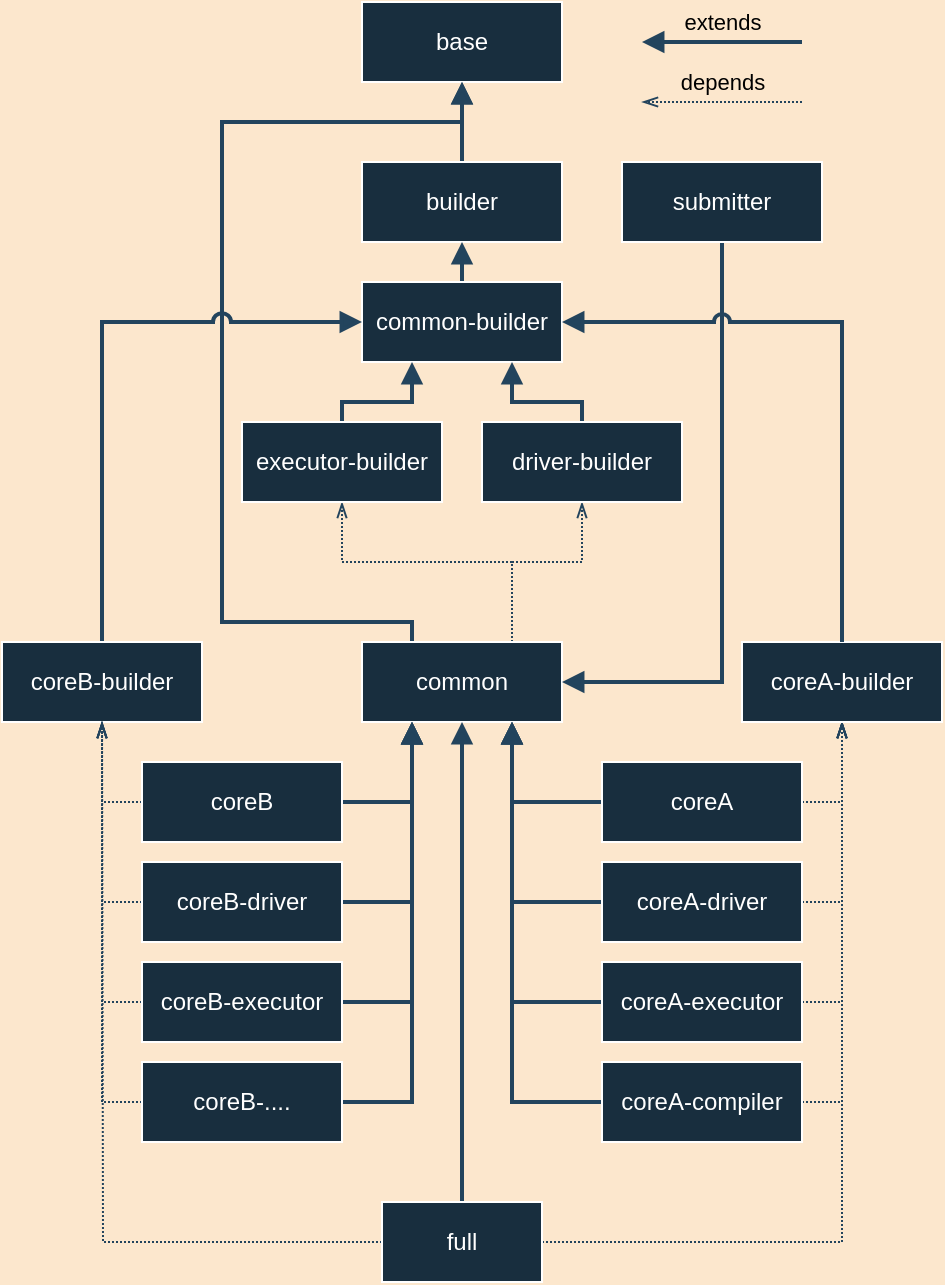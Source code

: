 <mxfile version="15.9.6" type="device"><diagram id="kNRfZ1mvBDsESii6bDBE" name="Page-1"><mxGraphModel dx="1038" dy="528" grid="1" gridSize="10" guides="1" tooltips="1" connect="1" arrows="1" fold="1" page="1" pageScale="1" pageWidth="827" pageHeight="1169" background="#FCE7CD" math="0" shadow="0"><root><mxCell id="0"/><mxCell id="1" parent="0"/><mxCell id="tAN7ISQ4Cy8wtAaL2gJF-2" value="base" style="rounded=0;whiteSpace=wrap;html=1;fillColor=#182E3E;strokeColor=#FFFFFF;fontColor=#FFFFFF;" parent="1" vertex="1"><mxGeometry x="300" y="80" width="100" height="40" as="geometry"/></mxCell><mxCell id="tAN7ISQ4Cy8wtAaL2gJF-47" style="edgeStyle=orthogonalEdgeStyle;rounded=0;jumpSize=7;orthogonalLoop=1;jettySize=auto;html=1;exitX=0.5;exitY=0;exitDx=0;exitDy=0;entryX=0.5;entryY=1;entryDx=0;entryDy=0;shadow=0;endArrow=block;endFill=1;strokeWidth=2;strokeColor=#23445D;labelBackgroundColor=#FCE7CD;" parent="1" source="tAN7ISQ4Cy8wtAaL2gJF-3" target="tAN7ISQ4Cy8wtAaL2gJF-2" edge="1"><mxGeometry relative="1" as="geometry"/></mxCell><mxCell id="tAN7ISQ4Cy8wtAaL2gJF-3" value="builder" style="rounded=0;whiteSpace=wrap;html=1;fillColor=#182E3E;strokeColor=#FFFFFF;fontColor=#FFFFFF;" parent="1" vertex="1"><mxGeometry x="300" y="160" width="100" height="40" as="geometry"/></mxCell><mxCell id="tAN7ISQ4Cy8wtAaL2gJF-15" style="edgeStyle=orthogonalEdgeStyle;rounded=0;orthogonalLoop=1;jettySize=auto;html=1;exitX=0.25;exitY=0;exitDx=0;exitDy=0;strokeWidth=2;shadow=0;endArrow=block;endFill=1;jumpSize=7;jumpStyle=gap;strokeColor=#23445D;labelBackgroundColor=#FCE7CD;entryX=0.5;entryY=1;entryDx=0;entryDy=0;" parent="1" source="tAN7ISQ4Cy8wtAaL2gJF-4" target="tAN7ISQ4Cy8wtAaL2gJF-2" edge="1"><mxGeometry relative="1" as="geometry"><mxPoint x="320" y="120" as="targetPoint"/><Array as="points"><mxPoint x="325" y="390"/><mxPoint x="230" y="390"/><mxPoint x="230" y="140"/><mxPoint x="350" y="140"/></Array></mxGeometry></mxCell><mxCell id="tAN7ISQ4Cy8wtAaL2gJF-92" style="edgeStyle=orthogonalEdgeStyle;rounded=0;jumpSize=7;orthogonalLoop=1;jettySize=auto;html=1;exitX=0.75;exitY=0;exitDx=0;exitDy=0;entryX=0.5;entryY=1;entryDx=0;entryDy=0;shadow=0;dashed=1;dashPattern=1 1;endArrow=openThin;endFill=0;strokeWidth=1;strokeColor=#23445D;labelBackgroundColor=#FCE7CD;" parent="1" source="tAN7ISQ4Cy8wtAaL2gJF-4" target="tAN7ISQ4Cy8wtAaL2gJF-6" edge="1"><mxGeometry relative="1" as="geometry"><Array as="points"><mxPoint x="375" y="360"/><mxPoint x="290" y="360"/></Array></mxGeometry></mxCell><mxCell id="tAN7ISQ4Cy8wtAaL2gJF-93" style="edgeStyle=orthogonalEdgeStyle;rounded=0;jumpSize=7;orthogonalLoop=1;jettySize=auto;html=1;exitX=0.75;exitY=0;exitDx=0;exitDy=0;shadow=0;dashed=1;dashPattern=1 1;endArrow=openThin;endFill=0;strokeWidth=1;strokeColor=#23445D;labelBackgroundColor=#FCE7CD;" parent="1" source="tAN7ISQ4Cy8wtAaL2gJF-4" target="tAN7ISQ4Cy8wtAaL2gJF-7" edge="1"><mxGeometry relative="1" as="geometry"><Array as="points"><mxPoint x="375" y="360"/><mxPoint x="410" y="360"/></Array></mxGeometry></mxCell><mxCell id="tAN7ISQ4Cy8wtAaL2gJF-4" value="common" style="rounded=0;whiteSpace=wrap;html=1;fillColor=#182E3E;strokeColor=#FFFFFF;fontColor=#FFFFFF;" parent="1" vertex="1"><mxGeometry x="300" y="400" width="100" height="40" as="geometry"/></mxCell><mxCell id="tAN7ISQ4Cy8wtAaL2gJF-48" style="edgeStyle=orthogonalEdgeStyle;rounded=0;jumpSize=7;orthogonalLoop=1;jettySize=auto;html=1;exitX=0.5;exitY=0;exitDx=0;exitDy=0;entryX=0.5;entryY=1;entryDx=0;entryDy=0;shadow=0;endArrow=block;endFill=1;strokeWidth=2;strokeColor=#23445D;labelBackgroundColor=#FCE7CD;" parent="1" source="tAN7ISQ4Cy8wtAaL2gJF-5" target="tAN7ISQ4Cy8wtAaL2gJF-3" edge="1"><mxGeometry relative="1" as="geometry"/></mxCell><mxCell id="tAN7ISQ4Cy8wtAaL2gJF-5" value="common-builder" style="rounded=0;whiteSpace=wrap;html=1;fillColor=#182E3E;strokeColor=#FFFFFF;fontColor=#FFFFFF;" parent="1" vertex="1"><mxGeometry x="300" y="220" width="100" height="40" as="geometry"/></mxCell><mxCell id="tAN7ISQ4Cy8wtAaL2gJF-94" style="edgeStyle=orthogonalEdgeStyle;rounded=0;jumpSize=7;orthogonalLoop=1;jettySize=auto;html=1;exitX=0.5;exitY=0;exitDx=0;exitDy=0;entryX=0.25;entryY=1;entryDx=0;entryDy=0;shadow=0;endArrow=block;endFill=1;strokeWidth=2;strokeColor=#23445D;labelBackgroundColor=#FCE7CD;" parent="1" source="tAN7ISQ4Cy8wtAaL2gJF-6" target="tAN7ISQ4Cy8wtAaL2gJF-5" edge="1"><mxGeometry relative="1" as="geometry"><Array as="points"><mxPoint x="290" y="280"/><mxPoint x="325" y="280"/></Array></mxGeometry></mxCell><mxCell id="tAN7ISQ4Cy8wtAaL2gJF-6" value="executor-builder" style="rounded=0;whiteSpace=wrap;html=1;fillColor=#182E3E;strokeColor=#FFFFFF;fontColor=#FFFFFF;" parent="1" vertex="1"><mxGeometry x="240" y="290" width="100" height="40" as="geometry"/></mxCell><mxCell id="tAN7ISQ4Cy8wtAaL2gJF-95" style="edgeStyle=orthogonalEdgeStyle;rounded=0;jumpSize=7;orthogonalLoop=1;jettySize=auto;html=1;exitX=0.5;exitY=0;exitDx=0;exitDy=0;entryX=0.75;entryY=1;entryDx=0;entryDy=0;shadow=0;endArrow=block;endFill=1;strokeWidth=2;strokeColor=#23445D;labelBackgroundColor=#FCE7CD;" parent="1" source="tAN7ISQ4Cy8wtAaL2gJF-7" target="tAN7ISQ4Cy8wtAaL2gJF-5" edge="1"><mxGeometry relative="1" as="geometry"><Array as="points"><mxPoint x="410" y="280"/><mxPoint x="375" y="280"/></Array></mxGeometry></mxCell><mxCell id="tAN7ISQ4Cy8wtAaL2gJF-7" value="driver-builder" style="rounded=0;whiteSpace=wrap;html=1;fillColor=#182E3E;strokeColor=#FFFFFF;fontColor=#FFFFFF;" parent="1" vertex="1"><mxGeometry x="360" y="290" width="100" height="40" as="geometry"/></mxCell><mxCell id="tAN7ISQ4Cy8wtAaL2gJF-66" style="edgeStyle=orthogonalEdgeStyle;rounded=0;jumpSize=7;orthogonalLoop=1;jettySize=auto;html=1;exitX=0;exitY=0.5;exitDx=0;exitDy=0;entryX=0.75;entryY=1;entryDx=0;entryDy=0;shadow=0;endArrow=block;endFill=1;strokeWidth=2;strokeColor=#23445D;labelBackgroundColor=#FCE7CD;" parent="1" source="tAN7ISQ4Cy8wtAaL2gJF-8" target="tAN7ISQ4Cy8wtAaL2gJF-4" edge="1"><mxGeometry relative="1" as="geometry"/></mxCell><mxCell id="tAN7ISQ4Cy8wtAaL2gJF-82" style="edgeStyle=orthogonalEdgeStyle;rounded=0;jumpSize=7;orthogonalLoop=1;jettySize=auto;html=1;exitX=1;exitY=0.5;exitDx=0;exitDy=0;entryX=0.5;entryY=1;entryDx=0;entryDy=0;shadow=0;endArrow=openThin;endFill=0;strokeWidth=1;dashed=1;dashPattern=1 1;strokeColor=#23445D;labelBackgroundColor=#FCE7CD;" parent="1" source="tAN7ISQ4Cy8wtAaL2gJF-8" target="tAN7ISQ4Cy8wtAaL2gJF-54" edge="1"><mxGeometry relative="1" as="geometry"/></mxCell><mxCell id="tAN7ISQ4Cy8wtAaL2gJF-8" value="coreA" style="rounded=0;whiteSpace=wrap;html=1;fillColor=#182E3E;strokeColor=#FFFFFF;fontColor=#FFFFFF;" parent="1" vertex="1"><mxGeometry x="420" y="460" width="100" height="40" as="geometry"/></mxCell><mxCell id="tAN7ISQ4Cy8wtAaL2gJF-67" style="edgeStyle=orthogonalEdgeStyle;rounded=0;jumpSize=7;orthogonalLoop=1;jettySize=auto;html=1;exitX=0;exitY=0.5;exitDx=0;exitDy=0;shadow=0;endArrow=block;endFill=1;strokeWidth=2;entryX=0.75;entryY=1;entryDx=0;entryDy=0;strokeColor=#23445D;labelBackgroundColor=#FCE7CD;" parent="1" source="tAN7ISQ4Cy8wtAaL2gJF-10" target="tAN7ISQ4Cy8wtAaL2gJF-4" edge="1"><mxGeometry relative="1" as="geometry"><mxPoint x="350" y="440" as="targetPoint"/></mxGeometry></mxCell><mxCell id="tAN7ISQ4Cy8wtAaL2gJF-83" style="edgeStyle=orthogonalEdgeStyle;rounded=0;jumpSize=7;orthogonalLoop=1;jettySize=auto;html=1;exitX=1;exitY=0.5;exitDx=0;exitDy=0;shadow=0;dashed=1;dashPattern=1 1;endArrow=openThin;endFill=0;strokeWidth=1;entryX=0.5;entryY=1;entryDx=0;entryDy=0;strokeColor=#23445D;labelBackgroundColor=#FCE7CD;" parent="1" source="tAN7ISQ4Cy8wtAaL2gJF-10" target="tAN7ISQ4Cy8wtAaL2gJF-54" edge="1"><mxGeometry relative="1" as="geometry"><mxPoint x="640" y="440" as="targetPoint"/></mxGeometry></mxCell><mxCell id="tAN7ISQ4Cy8wtAaL2gJF-10" value="coreA-driver" style="rounded=0;whiteSpace=wrap;html=1;fillColor=#182E3E;strokeColor=#FFFFFF;fontColor=#FFFFFF;" parent="1" vertex="1"><mxGeometry x="420" y="510" width="100" height="40" as="geometry"/></mxCell><mxCell id="tAN7ISQ4Cy8wtAaL2gJF-68" style="edgeStyle=orthogonalEdgeStyle;rounded=0;jumpSize=7;orthogonalLoop=1;jettySize=auto;html=1;exitX=0;exitY=0.5;exitDx=0;exitDy=0;entryX=0.75;entryY=1;entryDx=0;entryDy=0;shadow=0;endArrow=block;endFill=1;strokeWidth=2;strokeColor=#23445D;labelBackgroundColor=#FCE7CD;" parent="1" source="tAN7ISQ4Cy8wtAaL2gJF-11" target="tAN7ISQ4Cy8wtAaL2gJF-4" edge="1"><mxGeometry relative="1" as="geometry"/></mxCell><mxCell id="tAN7ISQ4Cy8wtAaL2gJF-84" style="edgeStyle=orthogonalEdgeStyle;rounded=0;jumpSize=7;orthogonalLoop=1;jettySize=auto;html=1;exitX=1;exitY=0.5;exitDx=0;exitDy=0;shadow=0;dashed=1;dashPattern=1 1;endArrow=openThin;endFill=0;strokeWidth=1;entryX=0.5;entryY=1;entryDx=0;entryDy=0;strokeColor=#23445D;labelBackgroundColor=#FCE7CD;" parent="1" source="tAN7ISQ4Cy8wtAaL2gJF-11" target="tAN7ISQ4Cy8wtAaL2gJF-54" edge="1"><mxGeometry relative="1" as="geometry"><mxPoint x="640" y="450" as="targetPoint"/></mxGeometry></mxCell><mxCell id="tAN7ISQ4Cy8wtAaL2gJF-11" value="coreA-executor" style="rounded=0;whiteSpace=wrap;html=1;fillColor=#182E3E;strokeColor=#FFFFFF;fontColor=#FFFFFF;" parent="1" vertex="1"><mxGeometry x="420" y="560" width="100" height="40" as="geometry"/></mxCell><mxCell id="tAN7ISQ4Cy8wtAaL2gJF-78" style="edgeStyle=orthogonalEdgeStyle;rounded=0;jumpSize=7;orthogonalLoop=1;jettySize=auto;html=1;exitX=0.5;exitY=0;exitDx=0;exitDy=0;entryX=0.5;entryY=1;entryDx=0;entryDy=0;shadow=0;endArrow=block;endFill=1;strokeWidth=2;strokeColor=#23445D;labelBackgroundColor=#FCE7CD;" parent="1" source="tAN7ISQ4Cy8wtAaL2gJF-12" target="tAN7ISQ4Cy8wtAaL2gJF-4" edge="1"><mxGeometry relative="1" as="geometry"/></mxCell><mxCell id="tAN7ISQ4Cy8wtAaL2gJF-90" style="edgeStyle=orthogonalEdgeStyle;rounded=0;jumpSize=7;orthogonalLoop=1;jettySize=auto;html=1;exitX=0;exitY=0.5;exitDx=0;exitDy=0;shadow=0;dashed=1;dashPattern=1 1;endArrow=openThin;endFill=0;strokeWidth=1;strokeColor=#23445D;labelBackgroundColor=#FCE7CD;" parent="1" source="tAN7ISQ4Cy8wtAaL2gJF-12" edge="1"><mxGeometry relative="1" as="geometry"><mxPoint x="170" y="430" as="targetPoint"/></mxGeometry></mxCell><mxCell id="tAN7ISQ4Cy8wtAaL2gJF-91" style="edgeStyle=orthogonalEdgeStyle;rounded=0;jumpSize=7;orthogonalLoop=1;jettySize=auto;html=1;exitX=1;exitY=0.5;exitDx=0;exitDy=0;entryX=0.5;entryY=1;entryDx=0;entryDy=0;shadow=0;dashed=1;dashPattern=1 1;endArrow=openThin;endFill=0;strokeWidth=1;strokeColor=#23445D;labelBackgroundColor=#FCE7CD;" parent="1" source="tAN7ISQ4Cy8wtAaL2gJF-12" target="tAN7ISQ4Cy8wtAaL2gJF-54" edge="1"><mxGeometry relative="1" as="geometry"/></mxCell><mxCell id="tAN7ISQ4Cy8wtAaL2gJF-12" value="full" style="rounded=0;whiteSpace=wrap;html=1;fillColor=#182E3E;strokeColor=#FFFFFF;fontColor=#FFFFFF;" parent="1" vertex="1"><mxGeometry x="310" y="680" width="80" height="40" as="geometry"/></mxCell><mxCell id="tAN7ISQ4Cy8wtAaL2gJF-69" style="edgeStyle=orthogonalEdgeStyle;rounded=0;jumpSize=7;orthogonalLoop=1;jettySize=auto;html=1;exitX=0;exitY=0.5;exitDx=0;exitDy=0;shadow=0;endArrow=block;endFill=1;strokeWidth=2;entryX=0.75;entryY=1;entryDx=0;entryDy=0;strokeColor=#23445D;labelBackgroundColor=#FCE7CD;" parent="1" source="tAN7ISQ4Cy8wtAaL2gJF-42" target="tAN7ISQ4Cy8wtAaL2gJF-4" edge="1"><mxGeometry relative="1" as="geometry"><mxPoint x="350" y="440" as="targetPoint"/></mxGeometry></mxCell><mxCell id="tAN7ISQ4Cy8wtAaL2gJF-85" style="edgeStyle=orthogonalEdgeStyle;rounded=0;jumpSize=7;orthogonalLoop=1;jettySize=auto;html=1;exitX=1;exitY=0.5;exitDx=0;exitDy=0;entryX=0.5;entryY=1;entryDx=0;entryDy=0;shadow=0;dashed=1;dashPattern=1 1;endArrow=openThin;endFill=0;strokeWidth=1;strokeColor=#23445D;labelBackgroundColor=#FCE7CD;" parent="1" source="tAN7ISQ4Cy8wtAaL2gJF-42" target="tAN7ISQ4Cy8wtAaL2gJF-54" edge="1"><mxGeometry relative="1" as="geometry"/></mxCell><mxCell id="tAN7ISQ4Cy8wtAaL2gJF-42" value="coreA-compiler" style="rounded=0;whiteSpace=wrap;html=1;fillColor=#182E3E;strokeColor=#FFFFFF;fontColor=#FFFFFF;" parent="1" vertex="1"><mxGeometry x="420" y="610" width="100" height="40" as="geometry"/></mxCell><mxCell id="tAN7ISQ4Cy8wtAaL2gJF-80" style="edgeStyle=orthogonalEdgeStyle;rounded=0;jumpSize=7;orthogonalLoop=1;jettySize=auto;html=1;exitX=0.5;exitY=0;exitDx=0;exitDy=0;entryX=0;entryY=0.5;entryDx=0;entryDy=0;shadow=0;endArrow=block;endFill=1;strokeWidth=2;jumpStyle=arc;strokeColor=#23445D;labelBackgroundColor=#FCE7CD;" parent="1" source="tAN7ISQ4Cy8wtAaL2gJF-53" target="tAN7ISQ4Cy8wtAaL2gJF-5" edge="1"><mxGeometry relative="1" as="geometry"><Array as="points"><mxPoint x="170" y="240"/></Array></mxGeometry></mxCell><mxCell id="tAN7ISQ4Cy8wtAaL2gJF-53" value="&lt;div&gt;coreB-builder&lt;/div&gt;" style="rounded=0;whiteSpace=wrap;html=1;fillColor=#182E3E;strokeColor=#FFFFFF;fontColor=#FFFFFF;" parent="1" vertex="1"><mxGeometry x="120" y="400" width="100" height="40" as="geometry"/></mxCell><mxCell id="tAN7ISQ4Cy8wtAaL2gJF-54" value="coreA-builder" style="rounded=0;whiteSpace=wrap;html=1;fillColor=#182E3E;strokeColor=#FFFFFF;fontColor=#FFFFFF;" parent="1" vertex="1"><mxGeometry x="490" y="400" width="100" height="40" as="geometry"/></mxCell><mxCell id="tAN7ISQ4Cy8wtAaL2gJF-73" style="edgeStyle=orthogonalEdgeStyle;rounded=0;jumpSize=7;orthogonalLoop=1;jettySize=auto;html=1;exitX=1;exitY=0.5;exitDx=0;exitDy=0;entryX=0.25;entryY=1;entryDx=0;entryDy=0;shadow=0;endArrow=block;endFill=1;strokeWidth=2;strokeColor=#23445D;labelBackgroundColor=#FCE7CD;" parent="1" source="tAN7ISQ4Cy8wtAaL2gJF-70" target="tAN7ISQ4Cy8wtAaL2gJF-4" edge="1"><mxGeometry relative="1" as="geometry"/></mxCell><mxCell id="tAN7ISQ4Cy8wtAaL2gJF-86" style="edgeStyle=orthogonalEdgeStyle;rounded=0;jumpSize=7;orthogonalLoop=1;jettySize=auto;html=1;exitX=0;exitY=0.5;exitDx=0;exitDy=0;entryX=0.5;entryY=1;entryDx=0;entryDy=0;shadow=0;dashed=1;dashPattern=1 1;endArrow=openThin;endFill=0;strokeWidth=1;strokeColor=#23445D;labelBackgroundColor=#FCE7CD;" parent="1" source="tAN7ISQ4Cy8wtAaL2gJF-70" target="tAN7ISQ4Cy8wtAaL2gJF-53" edge="1"><mxGeometry relative="1" as="geometry"/></mxCell><mxCell id="tAN7ISQ4Cy8wtAaL2gJF-70" value="coreB" style="rounded=0;whiteSpace=wrap;html=1;fillColor=#182E3E;strokeColor=#FFFFFF;fontColor=#FFFFFF;" parent="1" vertex="1"><mxGeometry x="190" y="460" width="100" height="40" as="geometry"/></mxCell><mxCell id="tAN7ISQ4Cy8wtAaL2gJF-74" style="edgeStyle=orthogonalEdgeStyle;rounded=0;jumpSize=7;orthogonalLoop=1;jettySize=auto;html=1;exitX=1;exitY=0.5;exitDx=0;exitDy=0;entryX=0.25;entryY=1;entryDx=0;entryDy=0;shadow=0;endArrow=block;endFill=1;strokeWidth=2;strokeColor=#23445D;labelBackgroundColor=#FCE7CD;" parent="1" source="tAN7ISQ4Cy8wtAaL2gJF-71" target="tAN7ISQ4Cy8wtAaL2gJF-4" edge="1"><mxGeometry relative="1" as="geometry"/></mxCell><mxCell id="tAN7ISQ4Cy8wtAaL2gJF-87" style="edgeStyle=orthogonalEdgeStyle;rounded=0;jumpSize=7;orthogonalLoop=1;jettySize=auto;html=1;exitX=0;exitY=0.5;exitDx=0;exitDy=0;shadow=0;dashed=1;dashPattern=1 1;endArrow=openThin;endFill=0;strokeWidth=1;entryX=0.5;entryY=1;entryDx=0;entryDy=0;strokeColor=#23445D;labelBackgroundColor=#FCE7CD;" parent="1" source="tAN7ISQ4Cy8wtAaL2gJF-71" target="tAN7ISQ4Cy8wtAaL2gJF-53" edge="1"><mxGeometry relative="1" as="geometry"><mxPoint x="170" y="430" as="targetPoint"/></mxGeometry></mxCell><mxCell id="tAN7ISQ4Cy8wtAaL2gJF-71" value="coreB-driver" style="rounded=0;whiteSpace=wrap;html=1;fillColor=#182E3E;strokeColor=#FFFFFF;fontColor=#FFFFFF;" parent="1" vertex="1"><mxGeometry x="190" y="510" width="100" height="40" as="geometry"/></mxCell><mxCell id="tAN7ISQ4Cy8wtAaL2gJF-75" style="edgeStyle=orthogonalEdgeStyle;rounded=0;jumpSize=7;orthogonalLoop=1;jettySize=auto;html=1;exitX=1;exitY=0.5;exitDx=0;exitDy=0;entryX=0.25;entryY=1;entryDx=0;entryDy=0;shadow=0;endArrow=block;endFill=1;strokeWidth=2;strokeColor=#23445D;labelBackgroundColor=#FCE7CD;" parent="1" source="tAN7ISQ4Cy8wtAaL2gJF-72" target="tAN7ISQ4Cy8wtAaL2gJF-4" edge="1"><mxGeometry relative="1" as="geometry"/></mxCell><mxCell id="tAN7ISQ4Cy8wtAaL2gJF-88" style="edgeStyle=orthogonalEdgeStyle;rounded=0;jumpSize=7;orthogonalLoop=1;jettySize=auto;html=1;exitX=0;exitY=0.5;exitDx=0;exitDy=0;entryX=0.5;entryY=1;entryDx=0;entryDy=0;shadow=0;dashed=1;dashPattern=1 1;endArrow=openThin;endFill=0;strokeWidth=1;strokeColor=#23445D;labelBackgroundColor=#FCE7CD;" parent="1" source="tAN7ISQ4Cy8wtAaL2gJF-72" target="tAN7ISQ4Cy8wtAaL2gJF-53" edge="1"><mxGeometry relative="1" as="geometry"/></mxCell><mxCell id="tAN7ISQ4Cy8wtAaL2gJF-72" value="coreB-executor" style="rounded=0;whiteSpace=wrap;html=1;fillColor=#182E3E;strokeColor=#FFFFFF;fontColor=#FFFFFF;" parent="1" vertex="1"><mxGeometry x="190" y="560" width="100" height="40" as="geometry"/></mxCell><mxCell id="tAN7ISQ4Cy8wtAaL2gJF-77" style="edgeStyle=orthogonalEdgeStyle;rounded=0;jumpSize=7;orthogonalLoop=1;jettySize=auto;html=1;exitX=1;exitY=0.5;exitDx=0;exitDy=0;entryX=0.25;entryY=1;entryDx=0;entryDy=0;shadow=0;endArrow=block;endFill=1;strokeWidth=2;strokeColor=#23445D;labelBackgroundColor=#FCE7CD;" parent="1" source="tAN7ISQ4Cy8wtAaL2gJF-76" target="tAN7ISQ4Cy8wtAaL2gJF-4" edge="1"><mxGeometry relative="1" as="geometry"/></mxCell><mxCell id="tAN7ISQ4Cy8wtAaL2gJF-89" style="edgeStyle=orthogonalEdgeStyle;rounded=0;jumpSize=7;orthogonalLoop=1;jettySize=auto;html=1;exitX=0;exitY=0.5;exitDx=0;exitDy=0;shadow=0;dashed=1;dashPattern=1 1;endArrow=openThin;endFill=0;strokeWidth=1;strokeColor=#23445D;labelBackgroundColor=#FCE7CD;" parent="1" source="tAN7ISQ4Cy8wtAaL2gJF-76" edge="1"><mxGeometry relative="1" as="geometry"><mxPoint x="170" y="440" as="targetPoint"/></mxGeometry></mxCell><mxCell id="tAN7ISQ4Cy8wtAaL2gJF-76" value="coreB-...." style="rounded=0;whiteSpace=wrap;html=1;fillColor=#182E3E;strokeColor=#FFFFFF;fontColor=#FFFFFF;" parent="1" vertex="1"><mxGeometry x="190" y="610" width="100" height="40" as="geometry"/></mxCell><mxCell id="tAN7ISQ4Cy8wtAaL2gJF-96" value="" style="endArrow=block;html=1;rounded=1;sketch=0;strokeColor=#23445D;curved=0;strokeWidth=2;endFill=1;" parent="1" edge="1"><mxGeometry width="50" height="50" relative="1" as="geometry"><mxPoint x="520" y="100" as="sourcePoint"/><mxPoint x="440" y="100" as="targetPoint"/></mxGeometry></mxCell><mxCell id="tAN7ISQ4Cy8wtAaL2gJF-101" value="extends" style="edgeLabel;html=1;align=center;verticalAlign=middle;resizable=0;points=[];fontColor=#000000;labelBackgroundColor=none;" parent="tAN7ISQ4Cy8wtAaL2gJF-96" vertex="1" connectable="0"><mxGeometry x="-0.078" y="-1" relative="1" as="geometry"><mxPoint x="-3" y="-9" as="offset"/></mxGeometry></mxCell><mxCell id="tAN7ISQ4Cy8wtAaL2gJF-98" style="edgeStyle=orthogonalEdgeStyle;rounded=0;jumpSize=7;orthogonalLoop=1;jettySize=auto;html=1;entryX=0.5;entryY=1;entryDx=0;entryDy=0;shadow=0;dashed=1;dashPattern=1 1;endArrow=openThin;endFill=0;strokeWidth=1;strokeColor=#23445D;labelBackgroundColor=#FCE7CD;" parent="1" edge="1"><mxGeometry relative="1" as="geometry"><mxPoint x="520" y="130" as="sourcePoint"/><mxPoint x="440" y="130" as="targetPoint"/><Array as="points"><mxPoint x="490" y="130"/></Array></mxGeometry></mxCell><mxCell id="tAN7ISQ4Cy8wtAaL2gJF-100" value="depends" style="edgeLabel;html=1;align=center;verticalAlign=middle;resizable=0;points=[];fontColor=#000000;labelBackgroundColor=none;" parent="tAN7ISQ4Cy8wtAaL2gJF-98" vertex="1" connectable="0"><mxGeometry x="-0.175" relative="1" as="geometry"><mxPoint x="-7" y="-10" as="offset"/></mxGeometry></mxCell><mxCell id="Sv2uat5sspzUHVAptxXR-9" style="edgeStyle=orthogonalEdgeStyle;rounded=0;jumpStyle=arc;orthogonalLoop=1;jettySize=auto;html=1;exitX=0.5;exitY=1;exitDx=0;exitDy=0;entryX=1;entryY=0.5;entryDx=0;entryDy=0;endArrow=block;endFill=1;strokeWidth=2;strokeColor=#23445D;" edge="1" parent="1" source="Sv2uat5sspzUHVAptxXR-2" target="tAN7ISQ4Cy8wtAaL2gJF-4"><mxGeometry relative="1" as="geometry"/></mxCell><mxCell id="Sv2uat5sspzUHVAptxXR-2" value="submitter" style="rounded=0;whiteSpace=wrap;html=1;fillColor=#182E3E;strokeColor=#FFFFFF;fontColor=#FFFFFF;" vertex="1" parent="1"><mxGeometry x="430" y="160" width="100" height="40" as="geometry"/></mxCell><mxCell id="Sv2uat5sspzUHVAptxXR-6" style="edgeStyle=orthogonalEdgeStyle;rounded=0;jumpStyle=arc;orthogonalLoop=1;jettySize=auto;html=1;exitX=0.5;exitY=0;exitDx=0;exitDy=0;entryX=1;entryY=0.5;entryDx=0;entryDy=0;endArrow=block;endFill=1;strokeWidth=2;strokeColor=#23445D;" edge="1" parent="1" source="tAN7ISQ4Cy8wtAaL2gJF-54" target="tAN7ISQ4Cy8wtAaL2gJF-5"><mxGeometry relative="1" as="geometry"/></mxCell></root></mxGraphModel></diagram></mxfile>